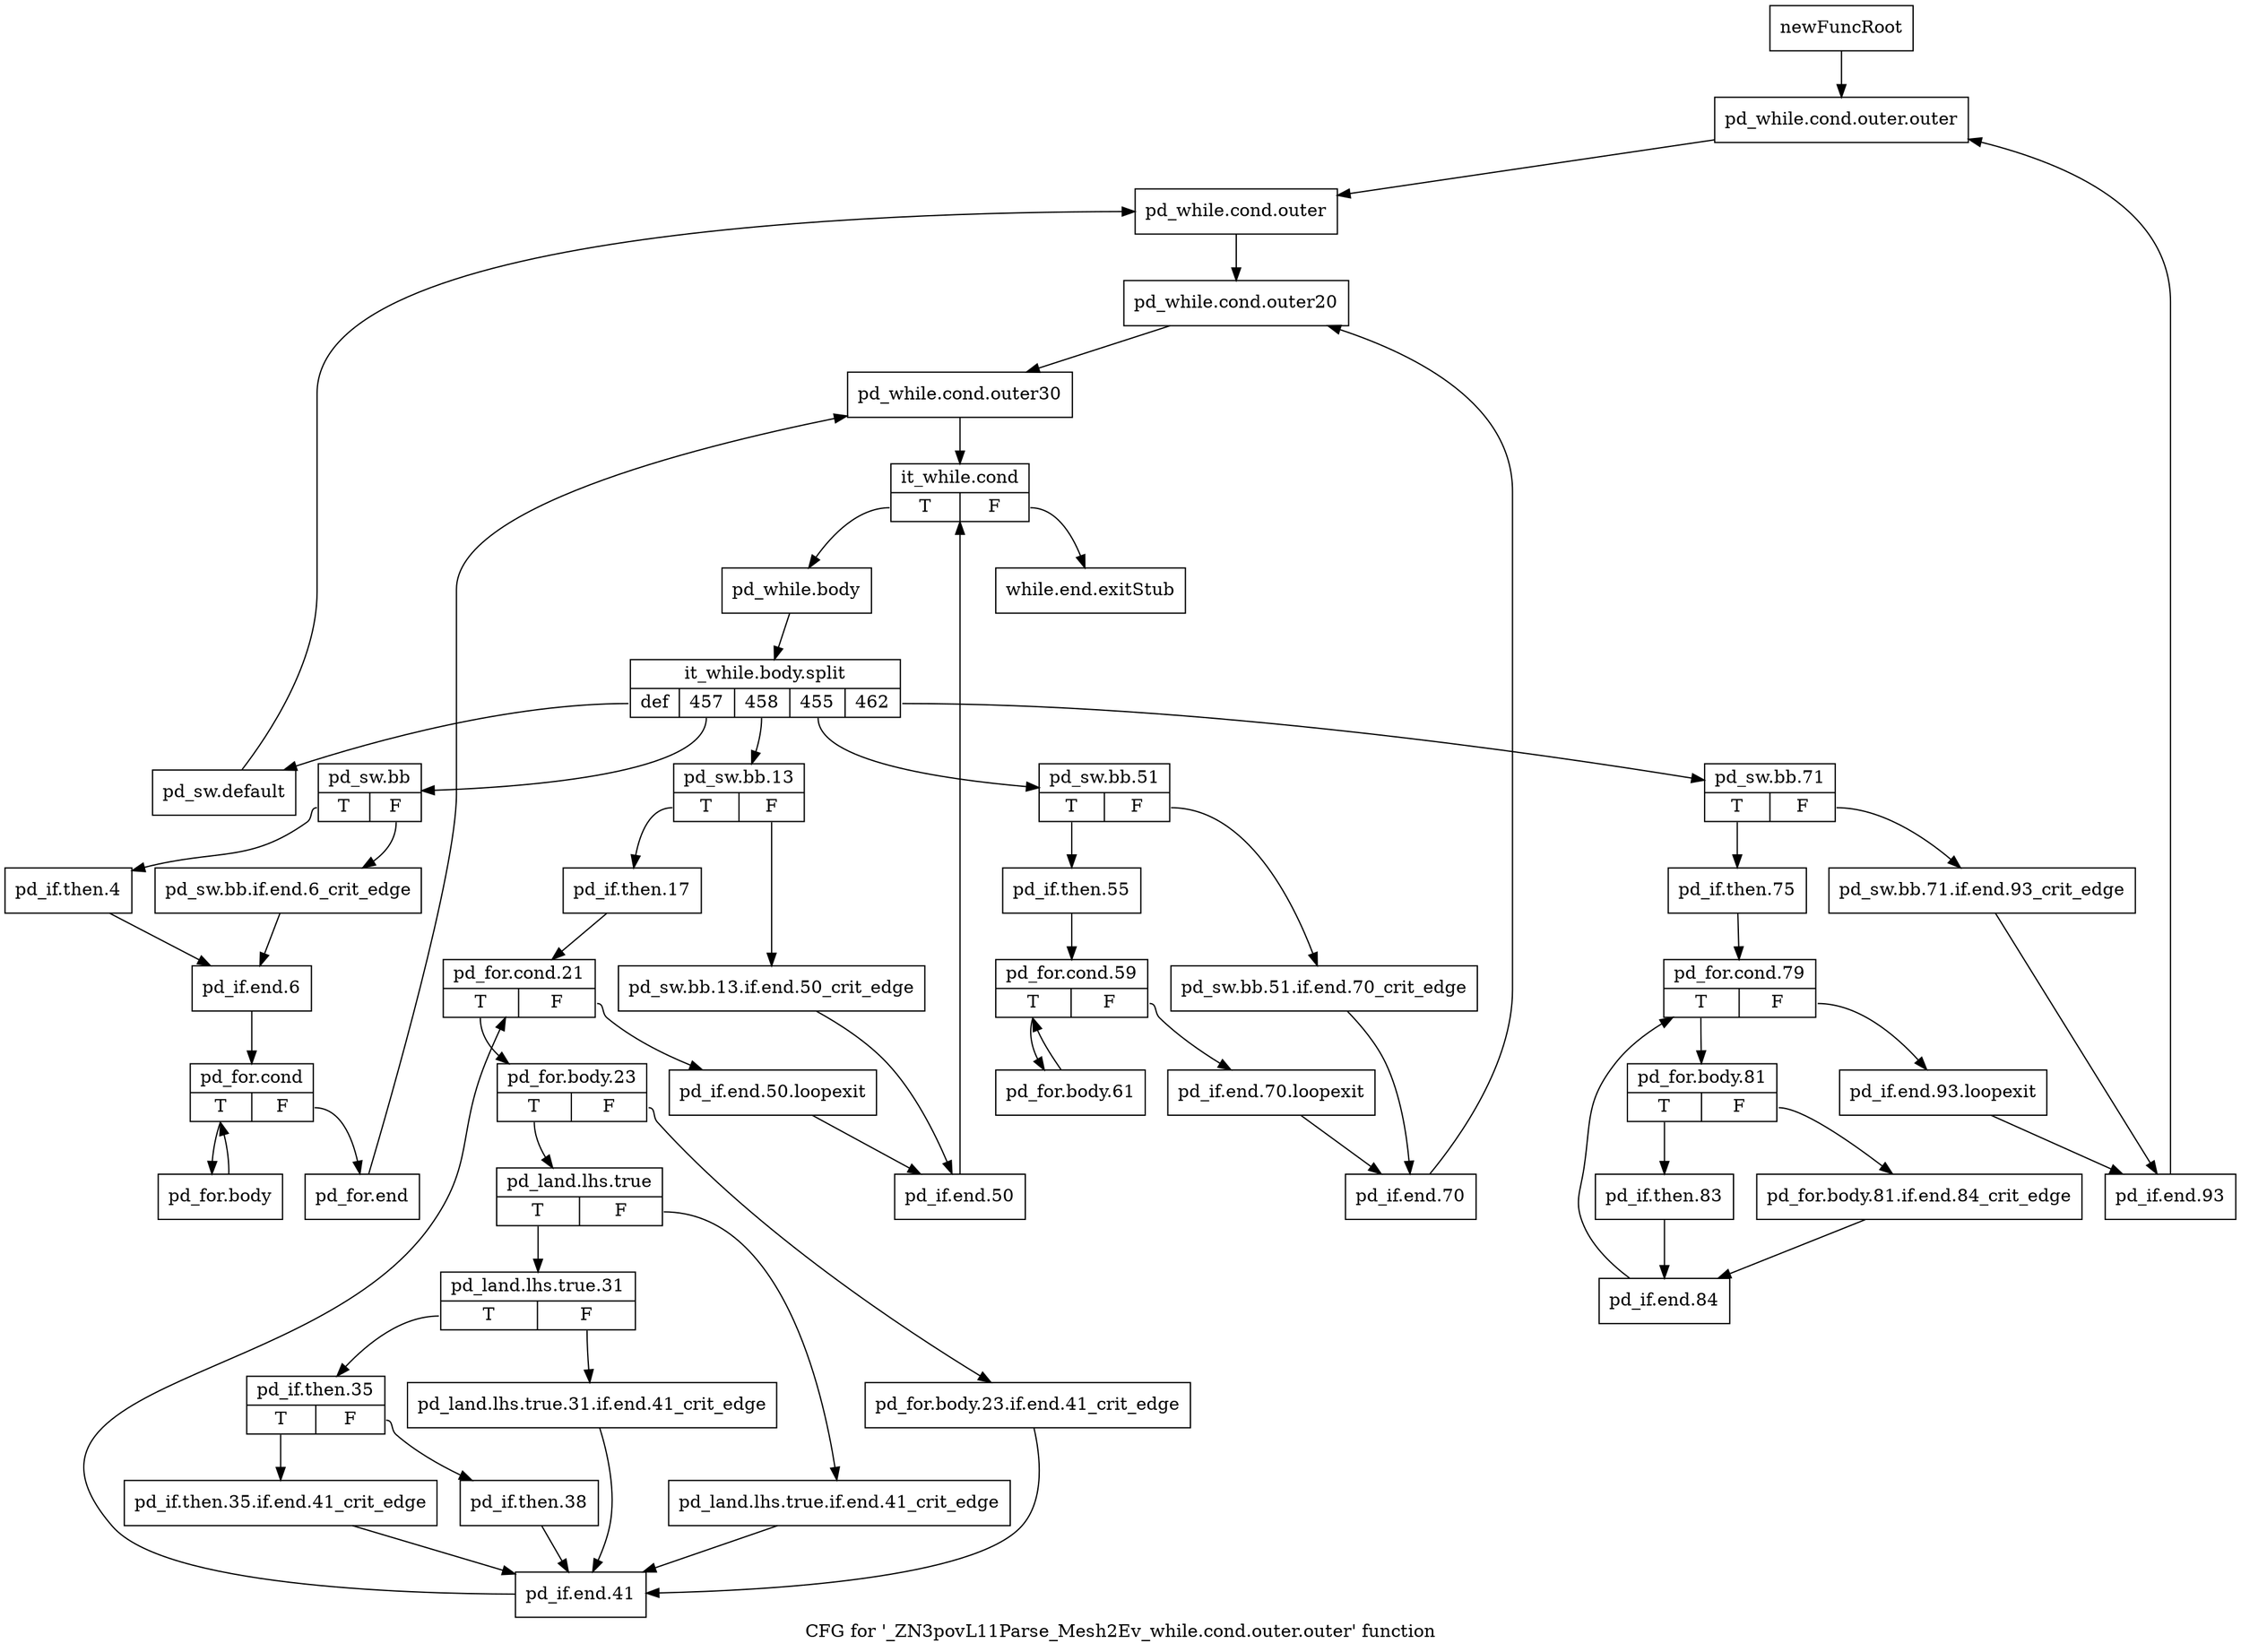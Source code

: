 digraph "CFG for '_ZN3povL11Parse_Mesh2Ev_while.cond.outer.outer' function" {
	label="CFG for '_ZN3povL11Parse_Mesh2Ev_while.cond.outer.outer' function";

	Node0x27be740 [shape=record,label="{newFuncRoot}"];
	Node0x27be740 -> Node0x27be7e0;
	Node0x27be790 [shape=record,label="{while.end.exitStub}"];
	Node0x27be7e0 [shape=record,label="{pd_while.cond.outer.outer}"];
	Node0x27be7e0 -> Node0x27be830;
	Node0x27be830 [shape=record,label="{pd_while.cond.outer}"];
	Node0x27be830 -> Node0x27be880;
	Node0x27be880 [shape=record,label="{pd_while.cond.outer20}"];
	Node0x27be880 -> Node0x27be8d0;
	Node0x27be8d0 [shape=record,label="{pd_while.cond.outer30}"];
	Node0x27be8d0 -> Node0x27be920;
	Node0x27be920 [shape=record,label="{it_while.cond|{<s0>T|<s1>F}}"];
	Node0x27be920:s0 -> Node0x27be970;
	Node0x27be920:s1 -> Node0x27be790;
	Node0x27be970 [shape=record,label="{pd_while.body}"];
	Node0x27be970 -> Node0x3636ca0;
	Node0x3636ca0 [shape=record,label="{it_while.body.split|{<s0>def|<s1>457|<s2>458|<s3>455|<s4>462}}"];
	Node0x3636ca0:s0 -> Node0x27bf640;
	Node0x3636ca0:s1 -> Node0x27bf410;
	Node0x3636ca0:s2 -> Node0x27bef10;
	Node0x3636ca0:s3 -> Node0x27bece0;
	Node0x3636ca0:s4 -> Node0x27be9c0;
	Node0x27be9c0 [shape=record,label="{pd_sw.bb.71|{<s0>T|<s1>F}}"];
	Node0x27be9c0:s0 -> Node0x27bea60;
	Node0x27be9c0:s1 -> Node0x27bea10;
	Node0x27bea10 [shape=record,label="{pd_sw.bb.71.if.end.93_crit_edge}"];
	Node0x27bea10 -> Node0x27beb50;
	Node0x27bea60 [shape=record,label="{pd_if.then.75}"];
	Node0x27bea60 -> Node0x27beab0;
	Node0x27beab0 [shape=record,label="{pd_for.cond.79|{<s0>T|<s1>F}}"];
	Node0x27beab0:s0 -> Node0x27beba0;
	Node0x27beab0:s1 -> Node0x27beb00;
	Node0x27beb00 [shape=record,label="{pd_if.end.93.loopexit}"];
	Node0x27beb00 -> Node0x27beb50;
	Node0x27beb50 [shape=record,label="{pd_if.end.93}"];
	Node0x27beb50 -> Node0x27be7e0;
	Node0x27beba0 [shape=record,label="{pd_for.body.81|{<s0>T|<s1>F}}"];
	Node0x27beba0:s0 -> Node0x27bec40;
	Node0x27beba0:s1 -> Node0x27bebf0;
	Node0x27bebf0 [shape=record,label="{pd_for.body.81.if.end.84_crit_edge}"];
	Node0x27bebf0 -> Node0x27bec90;
	Node0x27bec40 [shape=record,label="{pd_if.then.83}"];
	Node0x27bec40 -> Node0x27bec90;
	Node0x27bec90 [shape=record,label="{pd_if.end.84}"];
	Node0x27bec90 -> Node0x27beab0;
	Node0x27bece0 [shape=record,label="{pd_sw.bb.51|{<s0>T|<s1>F}}"];
	Node0x27bece0:s0 -> Node0x27bed80;
	Node0x27bece0:s1 -> Node0x27bed30;
	Node0x27bed30 [shape=record,label="{pd_sw.bb.51.if.end.70_crit_edge}"];
	Node0x27bed30 -> Node0x27bee70;
	Node0x27bed80 [shape=record,label="{pd_if.then.55}"];
	Node0x27bed80 -> Node0x27bedd0;
	Node0x27bedd0 [shape=record,label="{pd_for.cond.59|{<s0>T|<s1>F}}"];
	Node0x27bedd0:s0 -> Node0x27beec0;
	Node0x27bedd0:s1 -> Node0x27bee20;
	Node0x27bee20 [shape=record,label="{pd_if.end.70.loopexit}"];
	Node0x27bee20 -> Node0x27bee70;
	Node0x27bee70 [shape=record,label="{pd_if.end.70}"];
	Node0x27bee70 -> Node0x27be880;
	Node0x27beec0 [shape=record,label="{pd_for.body.61}"];
	Node0x27beec0 -> Node0x27bedd0;
	Node0x27bef10 [shape=record,label="{pd_sw.bb.13|{<s0>T|<s1>F}}"];
	Node0x27bef10:s0 -> Node0x27befb0;
	Node0x27bef10:s1 -> Node0x27bef60;
	Node0x27bef60 [shape=record,label="{pd_sw.bb.13.if.end.50_crit_edge}"];
	Node0x27bef60 -> Node0x27bf0a0;
	Node0x27befb0 [shape=record,label="{pd_if.then.17}"];
	Node0x27befb0 -> Node0x27bf000;
	Node0x27bf000 [shape=record,label="{pd_for.cond.21|{<s0>T|<s1>F}}"];
	Node0x27bf000:s0 -> Node0x27bf0f0;
	Node0x27bf000:s1 -> Node0x27bf050;
	Node0x27bf050 [shape=record,label="{pd_if.end.50.loopexit}"];
	Node0x27bf050 -> Node0x27bf0a0;
	Node0x27bf0a0 [shape=record,label="{pd_if.end.50}"];
	Node0x27bf0a0 -> Node0x27be920;
	Node0x27bf0f0 [shape=record,label="{pd_for.body.23|{<s0>T|<s1>F}}"];
	Node0x27bf0f0:s0 -> Node0x27bf190;
	Node0x27bf0f0:s1 -> Node0x27bf140;
	Node0x27bf140 [shape=record,label="{pd_for.body.23.if.end.41_crit_edge}"];
	Node0x27bf140 -> Node0x27bf3c0;
	Node0x27bf190 [shape=record,label="{pd_land.lhs.true|{<s0>T|<s1>F}}"];
	Node0x27bf190:s0 -> Node0x27bf230;
	Node0x27bf190:s1 -> Node0x27bf1e0;
	Node0x27bf1e0 [shape=record,label="{pd_land.lhs.true.if.end.41_crit_edge}"];
	Node0x27bf1e0 -> Node0x27bf3c0;
	Node0x27bf230 [shape=record,label="{pd_land.lhs.true.31|{<s0>T|<s1>F}}"];
	Node0x27bf230:s0 -> Node0x27bf2d0;
	Node0x27bf230:s1 -> Node0x27bf280;
	Node0x27bf280 [shape=record,label="{pd_land.lhs.true.31.if.end.41_crit_edge}"];
	Node0x27bf280 -> Node0x27bf3c0;
	Node0x27bf2d0 [shape=record,label="{pd_if.then.35|{<s0>T|<s1>F}}"];
	Node0x27bf2d0:s0 -> Node0x27bf370;
	Node0x27bf2d0:s1 -> Node0x27bf320;
	Node0x27bf320 [shape=record,label="{pd_if.then.38}"];
	Node0x27bf320 -> Node0x27bf3c0;
	Node0x27bf370 [shape=record,label="{pd_if.then.35.if.end.41_crit_edge}"];
	Node0x27bf370 -> Node0x27bf3c0;
	Node0x27bf3c0 [shape=record,label="{pd_if.end.41}"];
	Node0x27bf3c0 -> Node0x27bf000;
	Node0x27bf410 [shape=record,label="{pd_sw.bb|{<s0>T|<s1>F}}"];
	Node0x27bf410:s0 -> Node0x27bf4b0;
	Node0x27bf410:s1 -> Node0x27bf460;
	Node0x27bf460 [shape=record,label="{pd_sw.bb.if.end.6_crit_edge}"];
	Node0x27bf460 -> Node0x27bf500;
	Node0x27bf4b0 [shape=record,label="{pd_if.then.4}"];
	Node0x27bf4b0 -> Node0x27bf500;
	Node0x27bf500 [shape=record,label="{pd_if.end.6}"];
	Node0x27bf500 -> Node0x27bf550;
	Node0x27bf550 [shape=record,label="{pd_for.cond|{<s0>T|<s1>F}}"];
	Node0x27bf550:s0 -> Node0x27bf5f0;
	Node0x27bf550:s1 -> Node0x27bf5a0;
	Node0x27bf5a0 [shape=record,label="{pd_for.end}"];
	Node0x27bf5a0 -> Node0x27be8d0;
	Node0x27bf5f0 [shape=record,label="{pd_for.body}"];
	Node0x27bf5f0 -> Node0x27bf550;
	Node0x27bf640 [shape=record,label="{pd_sw.default}"];
	Node0x27bf640 -> Node0x27be830;
}
